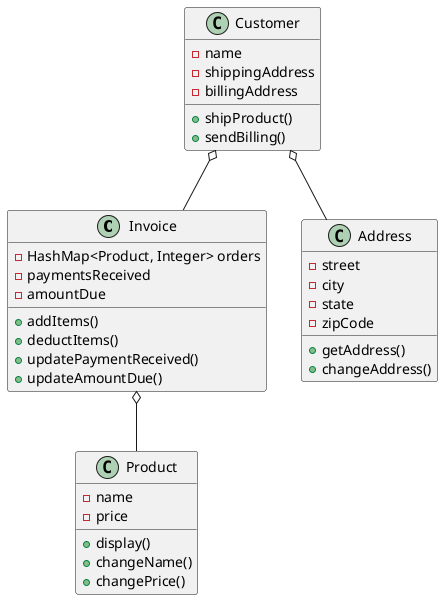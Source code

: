 @startuml

class Invoice {
-HashMap<Product, Integer> orders
-paymentsReceived
-amountDue

+addItems()
+deductItems()
+updatePaymentReceived()
+updateAmountDue()
}
class Address{
-street
-city
-state
-zipCode

+getAddress()
+changeAddress()
}
class Customer{
-name
-shippingAddress
-billingAddress

+shipProduct()
+sendBilling()
}

class Product{
-name
-price

+display()
+changeName()
+changePrice()

}
Customer o-- Invoice
Invoice o-- Product
Customer o-- Address

@enduml
